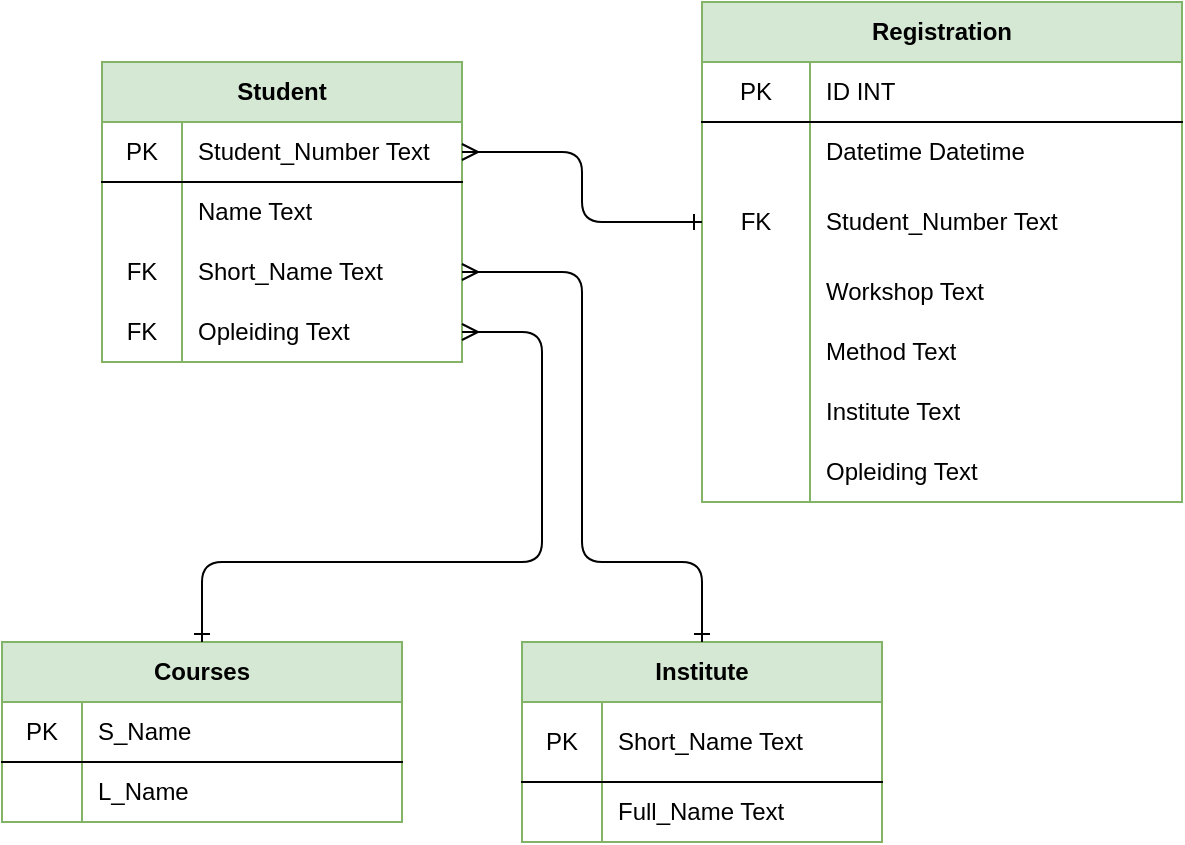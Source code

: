 <mxfile version="14.4.3" type="device"><diagram id="hp2AokKyDz6SQuc52x2y" name="Pagina-1"><mxGraphModel dx="1086" dy="806" grid="1" gridSize="10" guides="1" tooltips="1" connect="1" arrows="1" fold="1" page="1" pageScale="1" pageWidth="827" pageHeight="1169" math="0" shadow="0"><root><mxCell id="0"/><mxCell id="1" parent="0"/><mxCell id="2b7ewxlVUJMGrRr62if1-1" value="Student" style="shape=table;html=1;whiteSpace=wrap;startSize=30;container=1;collapsible=0;childLayout=tableLayout;fixedRows=1;rowLines=0;fontStyle=1;align=center;fillColor=#d5e8d4;strokeColor=#82b366;" parent="1" vertex="1"><mxGeometry x="180" y="70" width="180" height="150" as="geometry"/></mxCell><mxCell id="2b7ewxlVUJMGrRr62if1-2" value="" style="shape=partialRectangle;html=1;whiteSpace=wrap;collapsible=0;dropTarget=0;pointerEvents=0;fillColor=none;top=0;left=0;bottom=1;right=0;points=[[0,0.5],[1,0.5]];portConstraint=eastwest;" parent="2b7ewxlVUJMGrRr62if1-1" vertex="1"><mxGeometry y="30" width="180" height="30" as="geometry"/></mxCell><mxCell id="2b7ewxlVUJMGrRr62if1-3" value="PK" style="shape=partialRectangle;html=1;whiteSpace=wrap;connectable=0;fillColor=none;top=0;left=0;bottom=0;right=0;overflow=hidden;" parent="2b7ewxlVUJMGrRr62if1-2" vertex="1"><mxGeometry width="40" height="30" as="geometry"/></mxCell><mxCell id="2b7ewxlVUJMGrRr62if1-4" value="Student_Number Text" style="shape=partialRectangle;html=1;whiteSpace=wrap;connectable=0;fillColor=none;top=0;left=0;bottom=0;right=0;align=left;spacingLeft=6;overflow=hidden;" parent="2b7ewxlVUJMGrRr62if1-2" vertex="1"><mxGeometry x="40" width="140" height="30" as="geometry"/></mxCell><mxCell id="2b7ewxlVUJMGrRr62if1-5" value="" style="shape=partialRectangle;html=1;whiteSpace=wrap;collapsible=0;dropTarget=0;pointerEvents=0;fillColor=none;top=0;left=0;bottom=0;right=0;points=[[0,0.5],[1,0.5]];portConstraint=eastwest;" parent="2b7ewxlVUJMGrRr62if1-1" vertex="1"><mxGeometry y="60" width="180" height="30" as="geometry"/></mxCell><mxCell id="2b7ewxlVUJMGrRr62if1-6" value="" style="shape=partialRectangle;html=1;whiteSpace=wrap;connectable=0;fillColor=none;top=0;left=0;bottom=0;right=0;overflow=hidden;" parent="2b7ewxlVUJMGrRr62if1-5" vertex="1"><mxGeometry width="40" height="30" as="geometry"/></mxCell><mxCell id="2b7ewxlVUJMGrRr62if1-7" value="Name Text" style="shape=partialRectangle;html=1;whiteSpace=wrap;connectable=0;fillColor=none;top=0;left=0;bottom=0;right=0;align=left;spacingLeft=6;overflow=hidden;" parent="2b7ewxlVUJMGrRr62if1-5" vertex="1"><mxGeometry x="40" width="140" height="30" as="geometry"/></mxCell><mxCell id="2b7ewxlVUJMGrRr62if1-8" value="" style="shape=partialRectangle;html=1;whiteSpace=wrap;collapsible=0;dropTarget=0;pointerEvents=0;fillColor=none;top=0;left=0;bottom=0;right=0;points=[[0,0.5],[1,0.5]];portConstraint=eastwest;" parent="2b7ewxlVUJMGrRr62if1-1" vertex="1"><mxGeometry y="90" width="180" height="30" as="geometry"/></mxCell><mxCell id="2b7ewxlVUJMGrRr62if1-9" value="FK" style="shape=partialRectangle;html=1;whiteSpace=wrap;connectable=0;fillColor=none;top=0;left=0;bottom=0;right=0;overflow=hidden;" parent="2b7ewxlVUJMGrRr62if1-8" vertex="1"><mxGeometry width="40" height="30" as="geometry"/></mxCell><mxCell id="2b7ewxlVUJMGrRr62if1-10" value="Short_Name Text" style="shape=partialRectangle;html=1;whiteSpace=wrap;connectable=0;fillColor=none;top=0;left=0;bottom=0;right=0;align=left;spacingLeft=6;overflow=hidden;" parent="2b7ewxlVUJMGrRr62if1-8" vertex="1"><mxGeometry x="40" width="140" height="30" as="geometry"/></mxCell><mxCell id="yiGRfPzn2_ld8A45EWmV-28" value="" style="shape=partialRectangle;html=1;whiteSpace=wrap;collapsible=0;dropTarget=0;pointerEvents=0;fillColor=none;top=0;left=0;bottom=0;right=0;points=[[0,0.5],[1,0.5]];portConstraint=eastwest;" parent="2b7ewxlVUJMGrRr62if1-1" vertex="1"><mxGeometry y="120" width="180" height="30" as="geometry"/></mxCell><mxCell id="yiGRfPzn2_ld8A45EWmV-29" value="FK" style="shape=partialRectangle;html=1;whiteSpace=wrap;connectable=0;fillColor=none;top=0;left=0;bottom=0;right=0;overflow=hidden;" parent="yiGRfPzn2_ld8A45EWmV-28" vertex="1"><mxGeometry width="40" height="30" as="geometry"/></mxCell><mxCell id="yiGRfPzn2_ld8A45EWmV-30" value="Opleiding Text" style="shape=partialRectangle;html=1;whiteSpace=wrap;connectable=0;fillColor=none;top=0;left=0;bottom=0;right=0;align=left;spacingLeft=6;overflow=hidden;" parent="yiGRfPzn2_ld8A45EWmV-28" vertex="1"><mxGeometry x="40" width="140" height="30" as="geometry"/></mxCell><mxCell id="2b7ewxlVUJMGrRr62if1-11" value="Institute" style="shape=table;html=1;whiteSpace=wrap;startSize=30;container=1;collapsible=0;childLayout=tableLayout;fixedRows=1;rowLines=0;fontStyle=1;align=center;fillColor=#d5e8d4;strokeColor=#82b366;" parent="1" vertex="1"><mxGeometry x="390" y="360" width="180" height="100" as="geometry"/></mxCell><mxCell id="2b7ewxlVUJMGrRr62if1-12" value="" style="shape=partialRectangle;html=1;whiteSpace=wrap;collapsible=0;dropTarget=0;pointerEvents=0;fillColor=none;top=0;left=0;bottom=1;right=0;points=[[0,0.5],[1,0.5]];portConstraint=eastwest;" parent="2b7ewxlVUJMGrRr62if1-11" vertex="1"><mxGeometry y="30" width="180" height="40" as="geometry"/></mxCell><mxCell id="2b7ewxlVUJMGrRr62if1-13" value="PK" style="shape=partialRectangle;html=1;whiteSpace=wrap;connectable=0;fillColor=none;top=0;left=0;bottom=0;right=0;overflow=hidden;" parent="2b7ewxlVUJMGrRr62if1-12" vertex="1"><mxGeometry width="40" height="40" as="geometry"/></mxCell><mxCell id="2b7ewxlVUJMGrRr62if1-14" value="Short_Name Text" style="shape=partialRectangle;html=1;whiteSpace=wrap;connectable=0;fillColor=none;top=0;left=0;bottom=0;right=0;align=left;spacingLeft=6;overflow=hidden;" parent="2b7ewxlVUJMGrRr62if1-12" vertex="1"><mxGeometry x="40" width="140" height="40" as="geometry"/></mxCell><mxCell id="2b7ewxlVUJMGrRr62if1-15" value="" style="shape=partialRectangle;html=1;whiteSpace=wrap;collapsible=0;dropTarget=0;pointerEvents=0;fillColor=none;top=0;left=0;bottom=0;right=0;points=[[0,0.5],[1,0.5]];portConstraint=eastwest;" parent="2b7ewxlVUJMGrRr62if1-11" vertex="1"><mxGeometry y="70" width="180" height="30" as="geometry"/></mxCell><mxCell id="2b7ewxlVUJMGrRr62if1-16" value="" style="shape=partialRectangle;html=1;whiteSpace=wrap;connectable=0;fillColor=none;top=0;left=0;bottom=0;right=0;overflow=hidden;" parent="2b7ewxlVUJMGrRr62if1-15" vertex="1"><mxGeometry width="40" height="30" as="geometry"/></mxCell><mxCell id="2b7ewxlVUJMGrRr62if1-17" value="Full_Name Text" style="shape=partialRectangle;html=1;whiteSpace=wrap;connectable=0;fillColor=none;top=0;left=0;bottom=0;right=0;align=left;spacingLeft=6;overflow=hidden;" parent="2b7ewxlVUJMGrRr62if1-15" vertex="1"><mxGeometry x="40" width="140" height="30" as="geometry"/></mxCell><mxCell id="2b7ewxlVUJMGrRr62if1-21" value="Registration" style="shape=table;html=1;whiteSpace=wrap;startSize=30;container=1;collapsible=0;childLayout=tableLayout;fixedRows=1;rowLines=0;fontStyle=1;align=center;fillColor=#d5e8d4;strokeColor=#82b366;" parent="1" vertex="1"><mxGeometry x="480" y="40" width="240" height="250" as="geometry"/></mxCell><mxCell id="2b7ewxlVUJMGrRr62if1-22" value="" style="shape=partialRectangle;html=1;whiteSpace=wrap;collapsible=0;dropTarget=0;pointerEvents=0;fillColor=none;top=0;left=0;bottom=1;right=0;points=[[0,0.5],[1,0.5]];portConstraint=eastwest;" parent="2b7ewxlVUJMGrRr62if1-21" vertex="1"><mxGeometry y="30" width="240" height="30" as="geometry"/></mxCell><mxCell id="2b7ewxlVUJMGrRr62if1-23" value="PK" style="shape=partialRectangle;html=1;whiteSpace=wrap;connectable=0;fillColor=none;top=0;left=0;bottom=0;right=0;overflow=hidden;" parent="2b7ewxlVUJMGrRr62if1-22" vertex="1"><mxGeometry width="54" height="30" as="geometry"/></mxCell><mxCell id="2b7ewxlVUJMGrRr62if1-24" value="ID INT" style="shape=partialRectangle;html=1;whiteSpace=wrap;connectable=0;fillColor=none;top=0;left=0;bottom=0;right=0;align=left;spacingLeft=6;overflow=hidden;" parent="2b7ewxlVUJMGrRr62if1-22" vertex="1"><mxGeometry x="54" width="186" height="30" as="geometry"/></mxCell><mxCell id="2b7ewxlVUJMGrRr62if1-28" value="" style="shape=partialRectangle;html=1;whiteSpace=wrap;collapsible=0;dropTarget=0;pointerEvents=0;fillColor=none;top=0;left=0;bottom=0;right=0;points=[[0,0.5],[1,0.5]];portConstraint=eastwest;" parent="2b7ewxlVUJMGrRr62if1-21" vertex="1"><mxGeometry y="60" width="240" height="30" as="geometry"/></mxCell><mxCell id="2b7ewxlVUJMGrRr62if1-29" value="" style="shape=partialRectangle;html=1;whiteSpace=wrap;connectable=0;fillColor=none;top=0;left=0;bottom=0;right=0;overflow=hidden;" parent="2b7ewxlVUJMGrRr62if1-28" vertex="1"><mxGeometry width="54" height="30" as="geometry"/></mxCell><mxCell id="2b7ewxlVUJMGrRr62if1-30" value="Datetime Datetime" style="shape=partialRectangle;html=1;whiteSpace=wrap;connectable=0;fillColor=none;top=0;left=0;bottom=0;right=0;align=left;spacingLeft=6;overflow=hidden;" parent="2b7ewxlVUJMGrRr62if1-28" vertex="1"><mxGeometry x="54" width="186" height="30" as="geometry"/></mxCell><mxCell id="2b7ewxlVUJMGrRr62if1-25" value="" style="shape=partialRectangle;html=1;whiteSpace=wrap;collapsible=0;dropTarget=0;pointerEvents=0;fillColor=none;top=0;left=0;bottom=0;right=0;points=[[0,0.5],[1,0.5]];portConstraint=eastwest;" parent="2b7ewxlVUJMGrRr62if1-21" vertex="1"><mxGeometry y="90" width="240" height="40" as="geometry"/></mxCell><mxCell id="2b7ewxlVUJMGrRr62if1-26" value="FK" style="shape=partialRectangle;html=1;whiteSpace=wrap;connectable=0;fillColor=none;top=0;left=0;bottom=0;right=0;overflow=hidden;" parent="2b7ewxlVUJMGrRr62if1-25" vertex="1"><mxGeometry width="54" height="40" as="geometry"/></mxCell><mxCell id="2b7ewxlVUJMGrRr62if1-27" value="Student_Number Text" style="shape=partialRectangle;html=1;whiteSpace=wrap;connectable=0;fillColor=none;top=0;left=0;bottom=0;right=0;align=left;spacingLeft=6;overflow=hidden;" parent="2b7ewxlVUJMGrRr62if1-25" vertex="1"><mxGeometry x="54" width="186" height="40" as="geometry"/></mxCell><mxCell id="2b7ewxlVUJMGrRr62if1-40" value="" style="shape=partialRectangle;html=1;whiteSpace=wrap;collapsible=0;dropTarget=0;pointerEvents=0;fillColor=none;top=0;left=0;bottom=0;right=0;points=[[0,0.5],[1,0.5]];portConstraint=eastwest;" parent="2b7ewxlVUJMGrRr62if1-21" vertex="1"><mxGeometry y="130" width="240" height="30" as="geometry"/></mxCell><mxCell id="2b7ewxlVUJMGrRr62if1-41" value="" style="shape=partialRectangle;html=1;whiteSpace=wrap;connectable=0;fillColor=none;top=0;left=0;bottom=0;right=0;overflow=hidden;" parent="2b7ewxlVUJMGrRr62if1-40" vertex="1"><mxGeometry width="54" height="30" as="geometry"/></mxCell><mxCell id="2b7ewxlVUJMGrRr62if1-42" value="Workshop Text" style="shape=partialRectangle;html=1;whiteSpace=wrap;connectable=0;fillColor=none;top=0;left=0;bottom=0;right=0;align=left;spacingLeft=6;overflow=hidden;" parent="2b7ewxlVUJMGrRr62if1-40" vertex="1"><mxGeometry x="54" width="186" height="30" as="geometry"/></mxCell><mxCell id="2b7ewxlVUJMGrRr62if1-18" value="" style="shape=partialRectangle;html=1;whiteSpace=wrap;collapsible=0;dropTarget=0;pointerEvents=0;fillColor=none;top=0;left=0;bottom=0;right=0;points=[[0,0.5],[1,0.5]];portConstraint=eastwest;" parent="2b7ewxlVUJMGrRr62if1-21" vertex="1"><mxGeometry y="160" width="240" height="30" as="geometry"/></mxCell><mxCell id="2b7ewxlVUJMGrRr62if1-19" value="" style="shape=partialRectangle;html=1;whiteSpace=wrap;connectable=0;fillColor=none;top=0;left=0;bottom=0;right=0;overflow=hidden;" parent="2b7ewxlVUJMGrRr62if1-18" vertex="1"><mxGeometry width="54" height="30" as="geometry"/></mxCell><mxCell id="2b7ewxlVUJMGrRr62if1-20" value="Method Text" style="shape=partialRectangle;html=1;whiteSpace=wrap;connectable=0;fillColor=none;top=0;left=0;bottom=0;right=0;align=left;spacingLeft=6;overflow=hidden;" parent="2b7ewxlVUJMGrRr62if1-18" vertex="1"><mxGeometry x="54" width="186" height="30" as="geometry"/></mxCell><mxCell id="0CK7BMAGz-Plz0crv_JQ-7" value="" style="shape=partialRectangle;html=1;whiteSpace=wrap;collapsible=0;dropTarget=0;pointerEvents=0;fillColor=none;top=0;left=0;bottom=0;right=0;points=[[0,0.5],[1,0.5]];portConstraint=eastwest;" parent="2b7ewxlVUJMGrRr62if1-21" vertex="1"><mxGeometry y="190" width="240" height="30" as="geometry"/></mxCell><mxCell id="0CK7BMAGz-Plz0crv_JQ-8" value="" style="shape=partialRectangle;html=1;whiteSpace=wrap;connectable=0;fillColor=none;top=0;left=0;bottom=0;right=0;overflow=hidden;" parent="0CK7BMAGz-Plz0crv_JQ-7" vertex="1"><mxGeometry width="54" height="30" as="geometry"/></mxCell><mxCell id="0CK7BMAGz-Plz0crv_JQ-9" value="Institute Text" style="shape=partialRectangle;html=1;whiteSpace=wrap;connectable=0;fillColor=none;top=0;left=0;bottom=0;right=0;align=left;spacingLeft=6;overflow=hidden;" parent="0CK7BMAGz-Plz0crv_JQ-7" vertex="1"><mxGeometry x="54" width="186" height="30" as="geometry"/></mxCell><mxCell id="yiGRfPzn2_ld8A45EWmV-16" value="" style="shape=partialRectangle;html=1;whiteSpace=wrap;collapsible=0;dropTarget=0;pointerEvents=0;fillColor=none;top=0;left=0;bottom=0;right=0;points=[[0,0.5],[1,0.5]];portConstraint=eastwest;" parent="2b7ewxlVUJMGrRr62if1-21" vertex="1"><mxGeometry y="220" width="240" height="30" as="geometry"/></mxCell><mxCell id="yiGRfPzn2_ld8A45EWmV-17" value="" style="shape=partialRectangle;html=1;whiteSpace=wrap;connectable=0;fillColor=none;top=0;left=0;bottom=0;right=0;overflow=hidden;" parent="yiGRfPzn2_ld8A45EWmV-16" vertex="1"><mxGeometry width="54" height="30" as="geometry"/></mxCell><mxCell id="yiGRfPzn2_ld8A45EWmV-18" value="Opleiding Text" style="shape=partialRectangle;html=1;whiteSpace=wrap;connectable=0;fillColor=none;top=0;left=0;bottom=0;right=0;align=left;spacingLeft=6;overflow=hidden;" parent="yiGRfPzn2_ld8A45EWmV-16" vertex="1"><mxGeometry x="54" width="186" height="30" as="geometry"/></mxCell><mxCell id="2b7ewxlVUJMGrRr62if1-31" value="" style="endArrow=ERone;html=1;exitX=1;exitY=0.5;exitDx=0;exitDy=0;entryX=0.5;entryY=0;entryDx=0;entryDy=0;startArrow=ERmany;startFill=0;endFill=0;" parent="1" source="2b7ewxlVUJMGrRr62if1-8" target="2b7ewxlVUJMGrRr62if1-11" edge="1"><mxGeometry width="50" height="50" relative="1" as="geometry"><mxPoint x="250" y="130" as="sourcePoint"/><mxPoint x="300" y="80" as="targetPoint"/><Array as="points"><mxPoint x="420" y="175"/><mxPoint x="420" y="320"/><mxPoint x="480" y="320"/></Array></mxGeometry></mxCell><mxCell id="2b7ewxlVUJMGrRr62if1-32" value="" style="endArrow=ERmany;html=1;entryX=1;entryY=0.5;entryDx=0;entryDy=0;startArrow=ERone;startFill=0;endFill=0;exitX=0;exitY=0.5;exitDx=0;exitDy=0;" parent="1" source="2b7ewxlVUJMGrRr62if1-25" target="2b7ewxlVUJMGrRr62if1-2" edge="1"><mxGeometry width="50" height="50" relative="1" as="geometry"><mxPoint x="390" y="160" as="sourcePoint"/><mxPoint x="440" y="280" as="targetPoint"/><Array as="points"><mxPoint x="420" y="150"/><mxPoint x="420" y="115"/></Array></mxGeometry></mxCell><mxCell id="Eha-ODRtCQPUBypZkFQQ-11" value="Courses" style="shape=table;html=1;whiteSpace=wrap;startSize=30;container=1;collapsible=0;childLayout=tableLayout;fixedRows=1;rowLines=0;fontStyle=1;align=center;fillColor=#d5e8d4;strokeColor=#82b366;" vertex="1" parent="1"><mxGeometry x="130" y="360" width="200" height="90" as="geometry"/></mxCell><mxCell id="Eha-ODRtCQPUBypZkFQQ-12" value="" style="shape=partialRectangle;html=1;whiteSpace=wrap;collapsible=0;dropTarget=0;pointerEvents=0;fillColor=none;top=0;left=0;bottom=1;right=0;points=[[0,0.5],[1,0.5]];portConstraint=eastwest;" vertex="1" parent="Eha-ODRtCQPUBypZkFQQ-11"><mxGeometry y="30" width="200" height="30" as="geometry"/></mxCell><mxCell id="Eha-ODRtCQPUBypZkFQQ-13" value="PK" style="shape=partialRectangle;html=1;whiteSpace=wrap;connectable=0;fillColor=none;top=0;left=0;bottom=0;right=0;overflow=hidden;" vertex="1" parent="Eha-ODRtCQPUBypZkFQQ-12"><mxGeometry width="40" height="30" as="geometry"/></mxCell><mxCell id="Eha-ODRtCQPUBypZkFQQ-14" value="S_Name" style="shape=partialRectangle;html=1;whiteSpace=wrap;connectable=0;fillColor=none;top=0;left=0;bottom=0;right=0;align=left;spacingLeft=6;overflow=hidden;" vertex="1" parent="Eha-ODRtCQPUBypZkFQQ-12"><mxGeometry x="40" width="160" height="30" as="geometry"/></mxCell><mxCell id="Eha-ODRtCQPUBypZkFQQ-15" value="" style="shape=partialRectangle;html=1;whiteSpace=wrap;collapsible=0;dropTarget=0;pointerEvents=0;fillColor=none;top=0;left=0;bottom=0;right=0;points=[[0,0.5],[1,0.5]];portConstraint=eastwest;" vertex="1" parent="Eha-ODRtCQPUBypZkFQQ-11"><mxGeometry y="60" width="200" height="30" as="geometry"/></mxCell><mxCell id="Eha-ODRtCQPUBypZkFQQ-16" value="" style="shape=partialRectangle;html=1;whiteSpace=wrap;connectable=0;fillColor=none;top=0;left=0;bottom=0;right=0;overflow=hidden;" vertex="1" parent="Eha-ODRtCQPUBypZkFQQ-15"><mxGeometry width="40" height="30" as="geometry"/></mxCell><mxCell id="Eha-ODRtCQPUBypZkFQQ-17" value="L_Name" style="shape=partialRectangle;html=1;whiteSpace=wrap;connectable=0;fillColor=none;top=0;left=0;bottom=0;right=0;align=left;spacingLeft=6;overflow=hidden;" vertex="1" parent="Eha-ODRtCQPUBypZkFQQ-15"><mxGeometry x="40" width="160" height="30" as="geometry"/></mxCell><mxCell id="Eha-ODRtCQPUBypZkFQQ-18" value="" style="endArrow=ERmany;html=1;entryX=1;entryY=0.5;entryDx=0;entryDy=0;exitX=0.5;exitY=0;exitDx=0;exitDy=0;endFill=0;startArrow=ERone;startFill=0;" edge="1" parent="1" source="Eha-ODRtCQPUBypZkFQQ-11" target="yiGRfPzn2_ld8A45EWmV-28"><mxGeometry width="50" height="50" relative="1" as="geometry"><mxPoint x="390" y="440" as="sourcePoint"/><mxPoint x="440" y="390" as="targetPoint"/><Array as="points"><mxPoint x="230" y="320"/><mxPoint x="400" y="320"/><mxPoint x="400" y="205"/></Array></mxGeometry></mxCell></root></mxGraphModel></diagram></mxfile>